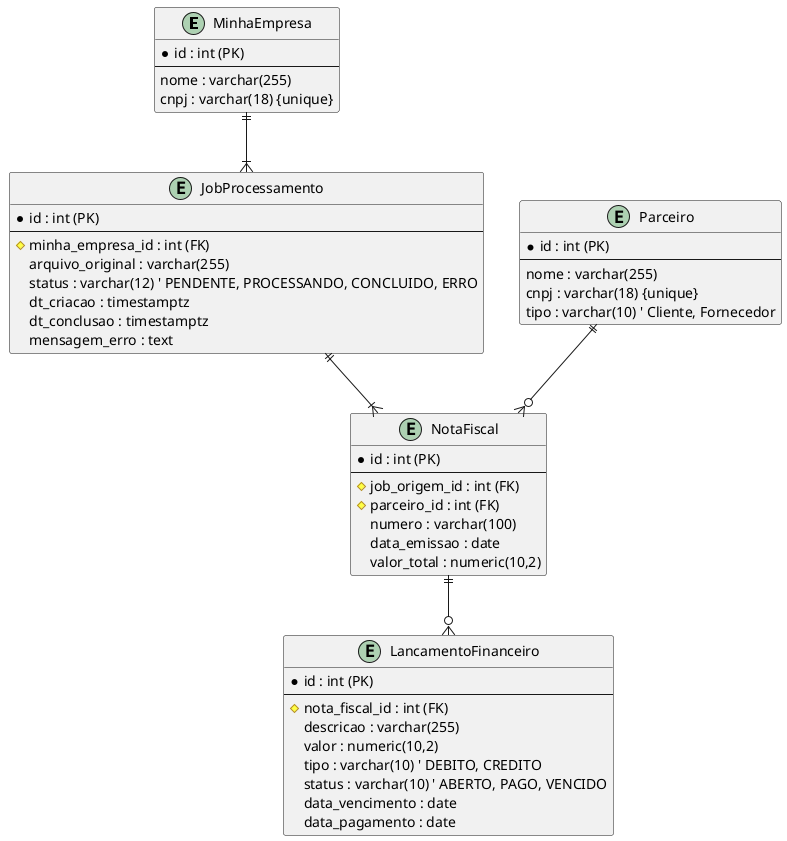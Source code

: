 @startuml models_diagram_revisado
' Diagrama de Modelos Revisado - Gestão de Notas
' skinparam linetype ortho ' Força linhas retas (ortogonais)

entity MinhaEmpresa {
  * id : int (PK)
  --
  nome : varchar(255)
  cnpj : varchar(18) {unique}
}

entity Parceiro {
  * id : int (PK)
  --
  nome : varchar(255)
  cnpj : varchar(18) {unique}
  tipo : varchar(10) ' Cliente, Fornecedor
}

entity JobProcessamento {
  * id : int (PK)
  --
  #minha_empresa_id : int (FK)
  arquivo_original : varchar(255)
  status : varchar(12) ' PENDENTE, PROCESSANDO, CONCLUIDO, ERRO
  dt_criacao : timestamptz
  dt_conclusao : timestamptz
  mensagem_erro : text
}

entity NotaFiscal {
  * id : int (PK)
  --
  #job_origem_id : int (FK)
  #parceiro_id : int (FK)
  numero : varchar(100)
  data_emissao : date
  valor_total : numeric(10,2)
}

entity LancamentoFinanceiro {
  * id : int (PK)
  --
  #nota_fiscal_id : int (FK)
  descricao : varchar(255)
  valor : numeric(10,2)
  tipo : varchar(10) ' DEBITO, CREDITO
  status : varchar(10) ' ABERTO, PAGO, VENCIDO
  data_vencimento : date
  data_pagamento : date
}

' Relacionamentos
MinhaEmpresa ||--|{ JobProcessamento
JobProcessamento ||--|{ NotaFiscal
Parceiro ||--o{ NotaFiscal
NotaFiscal ||--o{ LancamentoFinanceiro

@enduml